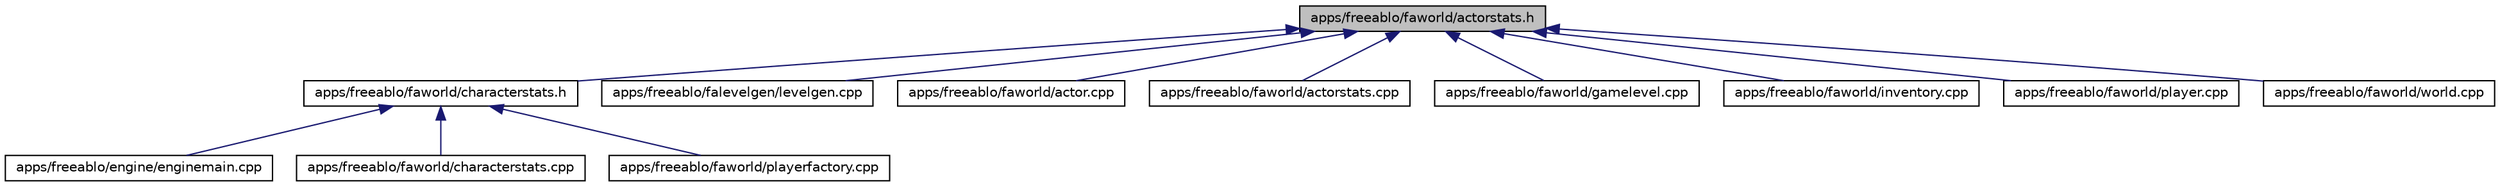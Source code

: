 digraph G
{
  edge [fontname="Helvetica",fontsize="10",labelfontname="Helvetica",labelfontsize="10"];
  node [fontname="Helvetica",fontsize="10",shape=record];
  Node1 [label="apps/freeablo/faworld/actorstats.h",height=0.2,width=0.4,color="black", fillcolor="grey75", style="filled" fontcolor="black"];
  Node1 -> Node2 [dir="back",color="midnightblue",fontsize="10",style="solid",fontname="Helvetica"];
  Node2 [label="apps/freeablo/faworld/characterstats.h",height=0.2,width=0.4,color="black", fillcolor="white", style="filled",URL="$apps_2freeablo_2faworld_2characterstats_8h.html"];
  Node2 -> Node3 [dir="back",color="midnightblue",fontsize="10",style="solid",fontname="Helvetica"];
  Node3 [label="apps/freeablo/engine/enginemain.cpp",height=0.2,width=0.4,color="black", fillcolor="white", style="filled",URL="$enginemain_8cpp.html"];
  Node2 -> Node4 [dir="back",color="midnightblue",fontsize="10",style="solid",fontname="Helvetica"];
  Node4 [label="apps/freeablo/faworld/characterstats.cpp",height=0.2,width=0.4,color="black", fillcolor="white", style="filled",URL="$apps_2freeablo_2faworld_2characterstats_8cpp.html"];
  Node2 -> Node5 [dir="back",color="midnightblue",fontsize="10",style="solid",fontname="Helvetica"];
  Node5 [label="apps/freeablo/faworld/playerfactory.cpp",height=0.2,width=0.4,color="black", fillcolor="white", style="filled",URL="$playerfactory_8cpp.html"];
  Node1 -> Node6 [dir="back",color="midnightblue",fontsize="10",style="solid",fontname="Helvetica"];
  Node6 [label="apps/freeablo/falevelgen/levelgen.cpp",height=0.2,width=0.4,color="black", fillcolor="white", style="filled",URL="$levelgen_8cpp.html"];
  Node1 -> Node7 [dir="back",color="midnightblue",fontsize="10",style="solid",fontname="Helvetica"];
  Node7 [label="apps/freeablo/faworld/actor.cpp",height=0.2,width=0.4,color="black", fillcolor="white", style="filled",URL="$actor_8cpp.html"];
  Node1 -> Node8 [dir="back",color="midnightblue",fontsize="10",style="solid",fontname="Helvetica"];
  Node8 [label="apps/freeablo/faworld/actorstats.cpp",height=0.2,width=0.4,color="black", fillcolor="white", style="filled",URL="$actorstats_8cpp.html"];
  Node1 -> Node9 [dir="back",color="midnightblue",fontsize="10",style="solid",fontname="Helvetica"];
  Node9 [label="apps/freeablo/faworld/gamelevel.cpp",height=0.2,width=0.4,color="black", fillcolor="white", style="filled",URL="$gamelevel_8cpp.html"];
  Node1 -> Node10 [dir="back",color="midnightblue",fontsize="10",style="solid",fontname="Helvetica"];
  Node10 [label="apps/freeablo/faworld/inventory.cpp",height=0.2,width=0.4,color="black", fillcolor="white", style="filled",URL="$inventory_8cpp.html"];
  Node1 -> Node11 [dir="back",color="midnightblue",fontsize="10",style="solid",fontname="Helvetica"];
  Node11 [label="apps/freeablo/faworld/player.cpp",height=0.2,width=0.4,color="black", fillcolor="white", style="filled",URL="$player_8cpp.html"];
  Node1 -> Node12 [dir="back",color="midnightblue",fontsize="10",style="solid",fontname="Helvetica"];
  Node12 [label="apps/freeablo/faworld/world.cpp",height=0.2,width=0.4,color="black", fillcolor="white", style="filled",URL="$world_8cpp.html"];
}
